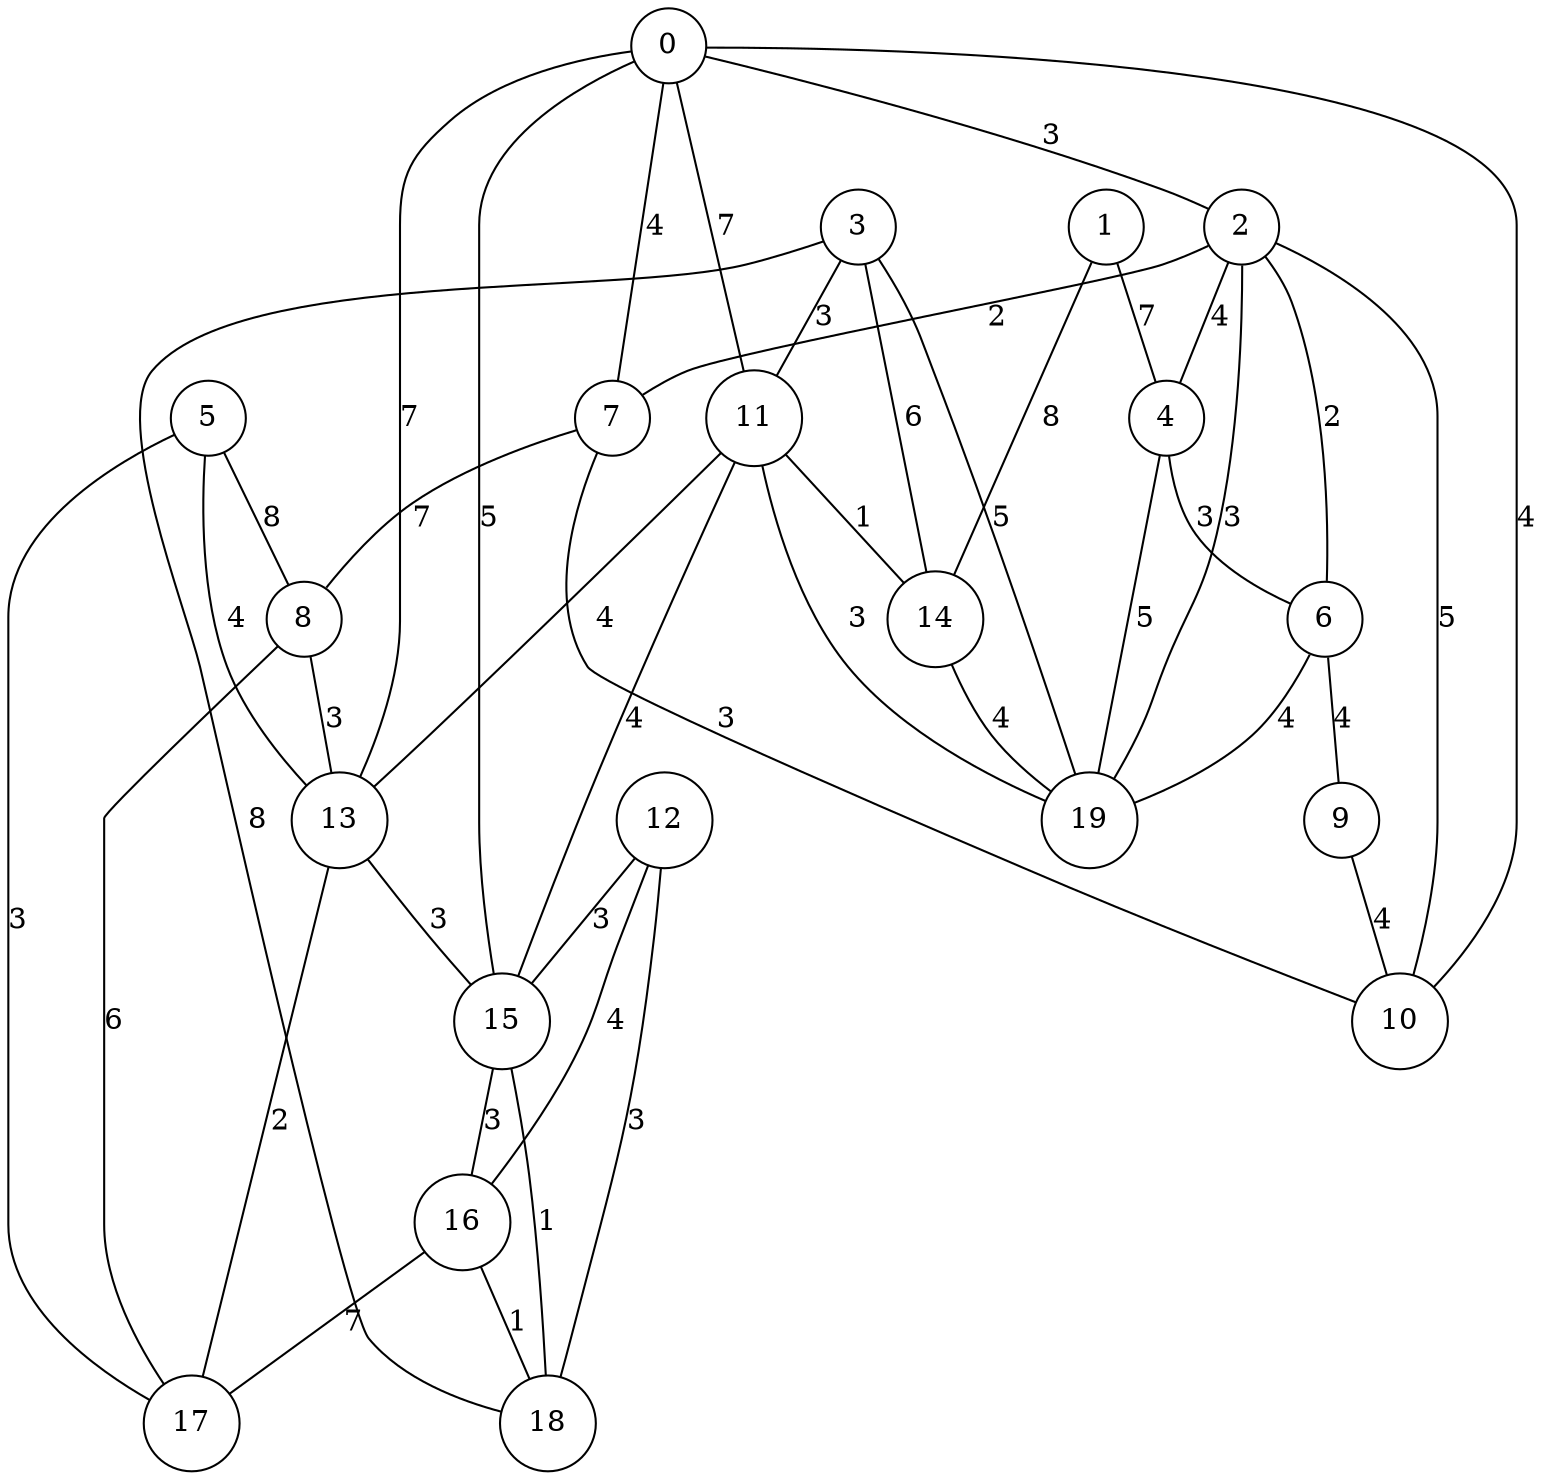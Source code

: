 graph qubit_interaction_graph {
    node [shape=circle];
    0 -- 13 [label=7];
    0 -- 2 [label=3];
    0 -- 11 [label=7];
    0 -- 7 [label=4];
    0 -- 10 [label=4];
    0 -- 15 [label=5];
    1 -- 14 [label=8];
    1 -- 4 [label=7];
    2 -- 19 [label=3];
    2 -- 10 [label=5];
    2 -- 6 [label=2];
    2 -- 4 [label=4];
    2 -- 7 [label=2];
    3 -- 18 [label=8];
    3 -- 19 [label=5];
    3 -- 14 [label=6];
    3 -- 11 [label=3];
    4 -- 19 [label=5];
    4 -- 6 [label=3];
    5 -- 8 [label=8];
    5 -- 13 [label=4];
    5 -- 17 [label=3];
    6 -- 9 [label=4];
    6 -- 19 [label=4];
    7 -- 8 [label=7];
    7 -- 10 [label=3];
    8 -- 17 [label=6];
    8 -- 13 [label=3];
    9 -- 10 [label=4];
    11 -- 19 [label=3];
    11 -- 14 [label=1];
    11 -- 15 [label=4];
    11 -- 13 [label=4];
    12 -- 15 [label=3];
    12 -- 18 [label=3];
    12 -- 16 [label=4];
    13 -- 17 [label=2];
    13 -- 15 [label=3];
    14 -- 19 [label=4];
    15 -- 18 [label=1];
    15 -- 16 [label=3];
    16 -- 17 [label=7];
    16 -- 18 [label=1];
}